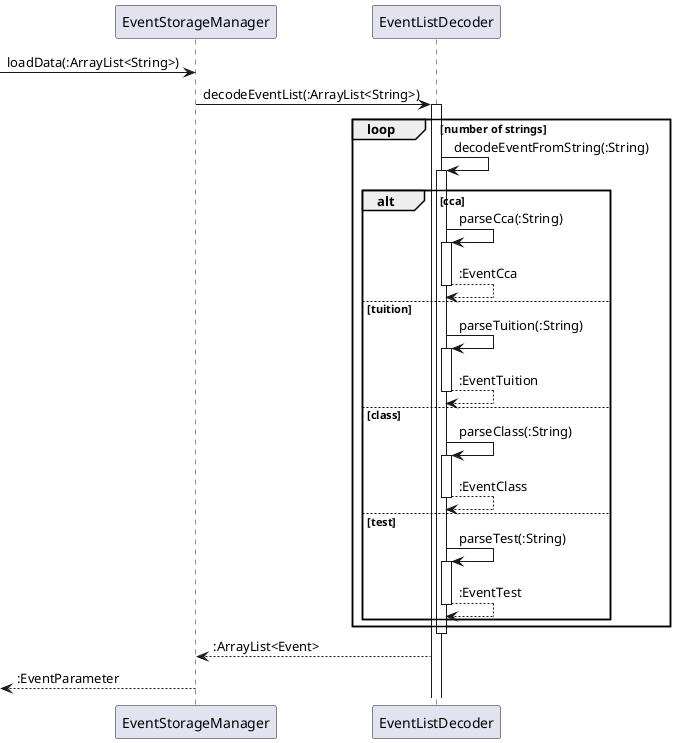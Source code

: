 @startuml

-> EventStorageManager : loadData(:ArrayList<String>)

EventStorageManager -> EventListDecoder : decodeEventList(:ArrayList<String>)
activate EventListDecoder

loop number of strings
EventListDecoder -> EventListDecoder : decodeEventFromString(:String)
activate EventListDecoder
alt cca
EventListDecoder -> EventListDecoder : parseCca(:String)
activate EventListDecoder
EventListDecoder --> EventListDecoder : :EventCca
deactivate EventListDecoder
else tuition
EventListDecoder -> EventListDecoder : parseTuition(:String)
activate EventListDecoder
EventListDecoder --> EventListDecoder : :EventTuition
deactivate EventListDecoder
else class
EventListDecoder -> EventListDecoder : parseClass(:String)
activate EventListDecoder
EventListDecoder --> EventListDecoder : :EventClass
deactivate EventListDecoder
else test
EventListDecoder -> EventListDecoder : parseTest(:String)
activate EventListDecoder
EventListDecoder --> EventListDecoder : :EventTest
deactivate EventListDecoder
end alt
end loop

deactivate EventListDecoder
EventListDecoder --> EventStorageManager : :ArrayList<Event>

<-- EventStorageManager : :EventParameter
@enduml